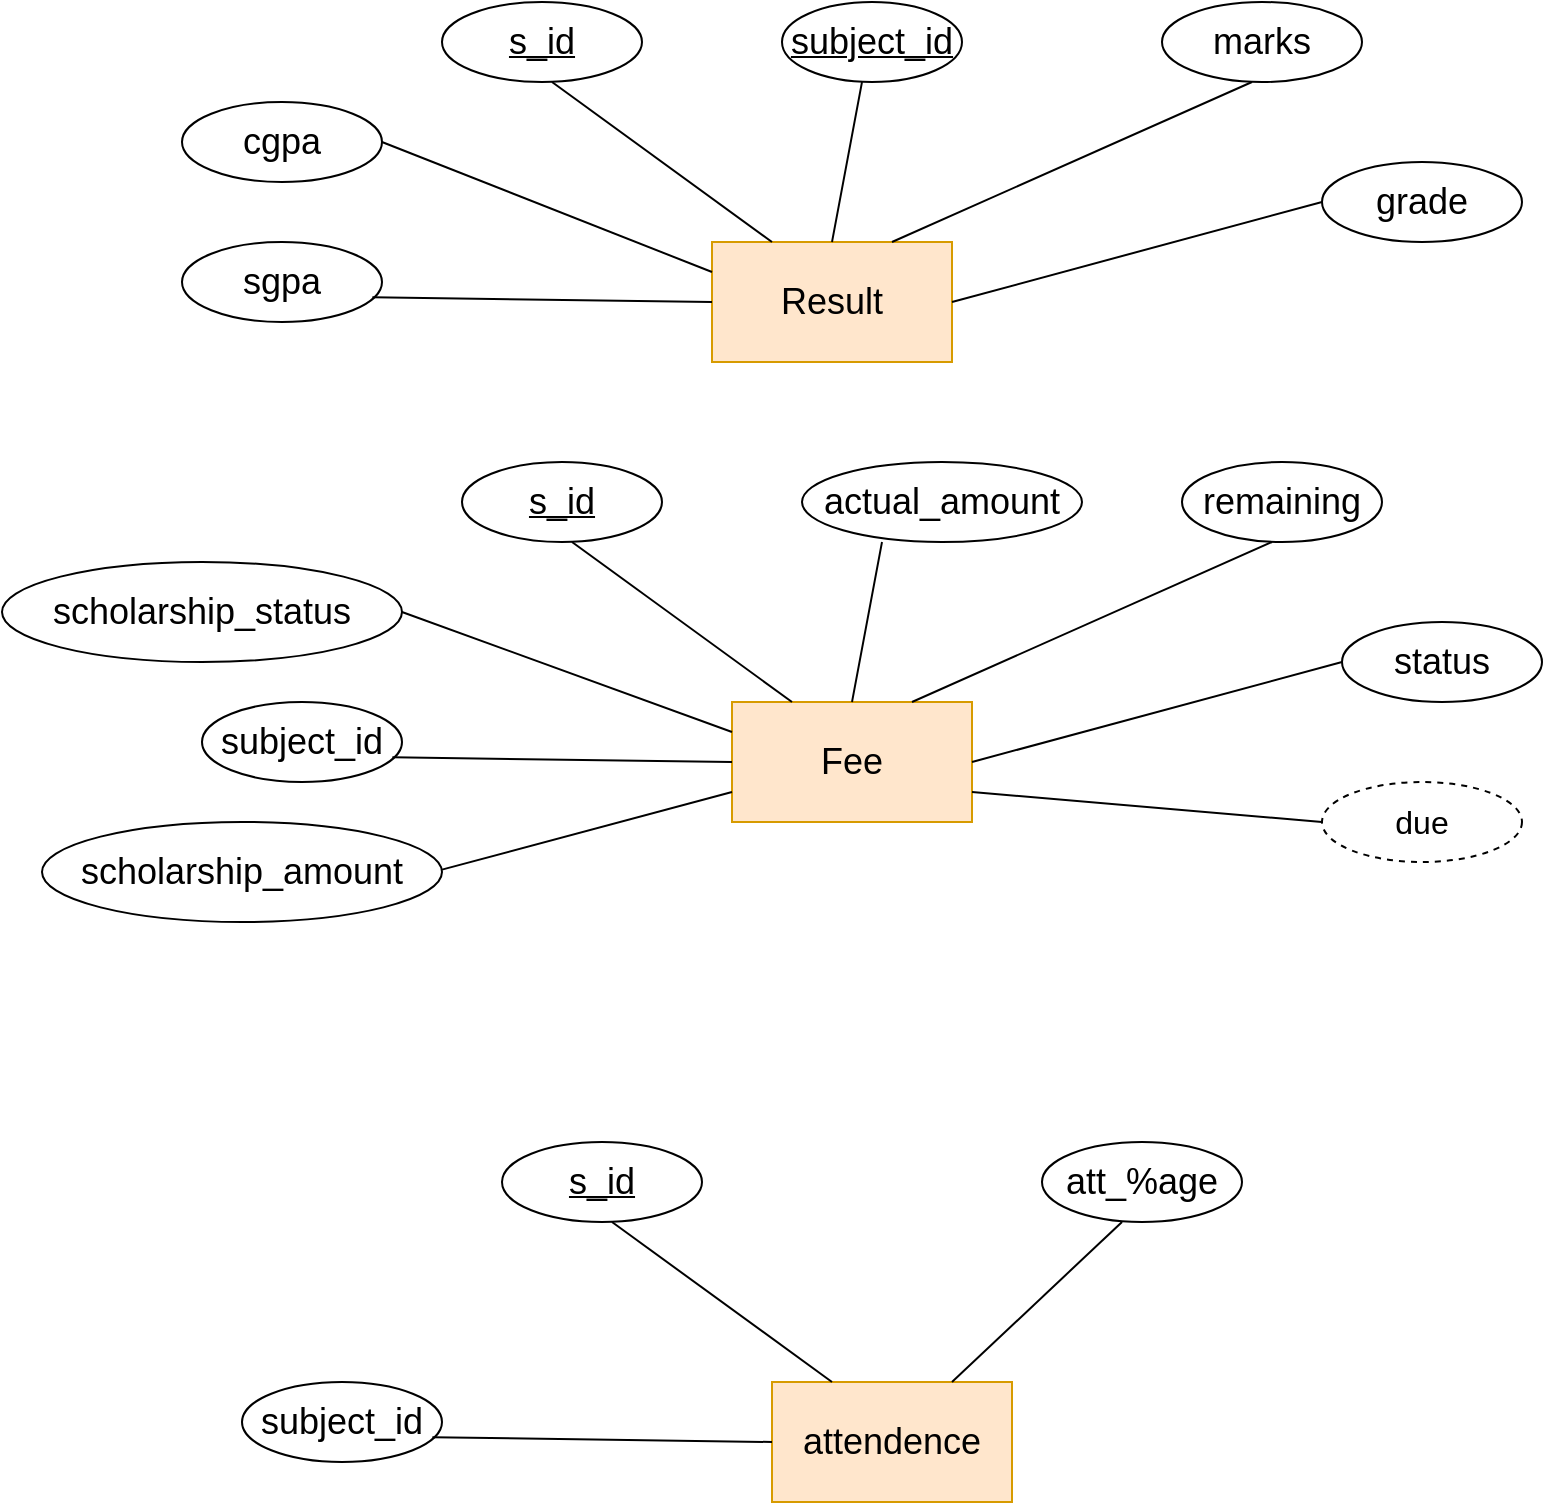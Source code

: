 <mxfile version="20.8.10" type="device"><diagram name="Page-1" id="h7PAKjnunvbmGsnf5CHY"><mxGraphModel dx="909" dy="1685" grid="1" gridSize="10" guides="1" tooltips="1" connect="1" arrows="1" fold="1" page="1" pageScale="1" pageWidth="850" pageHeight="1100" math="0" shadow="0"><root><mxCell id="0"/><mxCell id="1" parent="0"/><mxCell id="lDdAPmxaaNJlLz2Vmrcw-75" value="&lt;span style=&quot;font-size: 18px;&quot;&gt;Result&lt;/span&gt;" style="rounded=0;whiteSpace=wrap;html=1;fillColor=#ffe6cc;strokeColor=#d79b00;" vertex="1" parent="1"><mxGeometry x="385" y="-60" width="120" height="60" as="geometry"/></mxCell><mxCell id="lDdAPmxaaNJlLz2Vmrcw-79" value="&lt;u&gt;subject_id&lt;/u&gt;" style="ellipse;whiteSpace=wrap;html=1;align=center;fontSize=18;" vertex="1" parent="1"><mxGeometry x="420" y="-180" width="90" height="40" as="geometry"/></mxCell><mxCell id="lDdAPmxaaNJlLz2Vmrcw-80" value="marks" style="ellipse;whiteSpace=wrap;html=1;align=center;fontSize=18;" vertex="1" parent="1"><mxGeometry x="610" y="-180" width="100" height="40" as="geometry"/></mxCell><mxCell id="lDdAPmxaaNJlLz2Vmrcw-81" value="s_id" style="ellipse;whiteSpace=wrap;html=1;align=center;fontStyle=4;fontSize=18;" vertex="1" parent="1"><mxGeometry x="250" y="-180" width="100" height="40" as="geometry"/></mxCell><mxCell id="lDdAPmxaaNJlLz2Vmrcw-82" value="" style="endArrow=none;html=1;rounded=0;fontSize=18;entryX=0.25;entryY=0;entryDx=0;entryDy=0;exitX=0.5;exitY=1;exitDx=0;exitDy=0;" edge="1" parent="1" target="lDdAPmxaaNJlLz2Vmrcw-75"><mxGeometry relative="1" as="geometry"><mxPoint x="305" y="-140" as="sourcePoint"/><mxPoint x="305.32" y="-90" as="targetPoint"/></mxGeometry></mxCell><mxCell id="lDdAPmxaaNJlLz2Vmrcw-83" value="" style="endArrow=none;html=1;rounded=0;fontSize=18;entryX=0.5;entryY=0;entryDx=0;entryDy=0;exitX=0.5;exitY=1;exitDx=0;exitDy=0;" edge="1" parent="1" target="lDdAPmxaaNJlLz2Vmrcw-75"><mxGeometry relative="1" as="geometry"><mxPoint x="460" y="-140" as="sourcePoint"/><mxPoint x="570" y="-60" as="targetPoint"/></mxGeometry></mxCell><mxCell id="lDdAPmxaaNJlLz2Vmrcw-84" value="" style="endArrow=none;html=1;rounded=0;fontSize=18;entryX=0.75;entryY=0;entryDx=0;entryDy=0;exitX=0.5;exitY=1;exitDx=0;exitDy=0;" edge="1" parent="1" target="lDdAPmxaaNJlLz2Vmrcw-75"><mxGeometry relative="1" as="geometry"><mxPoint x="655" y="-140" as="sourcePoint"/><mxPoint x="640" y="-60" as="targetPoint"/></mxGeometry></mxCell><mxCell id="lDdAPmxaaNJlLz2Vmrcw-91" value="grade" style="ellipse;whiteSpace=wrap;html=1;align=center;fontSize=18;" vertex="1" parent="1"><mxGeometry x="690" y="-100" width="100" height="40" as="geometry"/></mxCell><mxCell id="lDdAPmxaaNJlLz2Vmrcw-92" value="" style="endArrow=none;html=1;rounded=0;fontSize=18;entryX=1;entryY=0.5;entryDx=0;entryDy=0;exitX=0.5;exitY=1;exitDx=0;exitDy=0;" edge="1" parent="1" target="lDdAPmxaaNJlLz2Vmrcw-75"><mxGeometry relative="1" as="geometry"><mxPoint x="690" y="-80" as="sourcePoint"/><mxPoint x="510" as="targetPoint"/></mxGeometry></mxCell><mxCell id="lDdAPmxaaNJlLz2Vmrcw-93" value="cgpa" style="ellipse;whiteSpace=wrap;html=1;align=center;fontSize=18;" vertex="1" parent="1"><mxGeometry x="120" y="-130" width="100" height="40" as="geometry"/></mxCell><mxCell id="lDdAPmxaaNJlLz2Vmrcw-94" value="sgpa" style="ellipse;whiteSpace=wrap;html=1;align=center;fontSize=18;" vertex="1" parent="1"><mxGeometry x="120" y="-60" width="100" height="40" as="geometry"/></mxCell><mxCell id="lDdAPmxaaNJlLz2Vmrcw-95" value="" style="endArrow=none;html=1;rounded=0;fontSize=18;entryX=0;entryY=0.25;entryDx=0;entryDy=0;exitX=0.5;exitY=1;exitDx=0;exitDy=0;" edge="1" parent="1" target="lDdAPmxaaNJlLz2Vmrcw-75"><mxGeometry relative="1" as="geometry"><mxPoint x="220" y="-110" as="sourcePoint"/><mxPoint x="330" y="-30" as="targetPoint"/></mxGeometry></mxCell><mxCell id="lDdAPmxaaNJlLz2Vmrcw-96" value="" style="endArrow=none;html=1;rounded=0;fontSize=18;entryX=0;entryY=0.5;entryDx=0;entryDy=0;exitX=0.952;exitY=0.691;exitDx=0;exitDy=0;exitPerimeter=0;" edge="1" parent="1" source="lDdAPmxaaNJlLz2Vmrcw-94" target="lDdAPmxaaNJlLz2Vmrcw-75"><mxGeometry relative="1" as="geometry"><mxPoint x="217.5" y="-40" as="sourcePoint"/><mxPoint x="382.5" y="25" as="targetPoint"/></mxGeometry></mxCell><mxCell id="lDdAPmxaaNJlLz2Vmrcw-97" value="&lt;span style=&quot;font-size: 18px;&quot;&gt;Fee&lt;/span&gt;" style="rounded=0;whiteSpace=wrap;html=1;fillColor=#ffe6cc;strokeColor=#d79b00;" vertex="1" parent="1"><mxGeometry x="395" y="170" width="120" height="60" as="geometry"/></mxCell><mxCell id="lDdAPmxaaNJlLz2Vmrcw-98" value="actual_amount" style="ellipse;whiteSpace=wrap;html=1;align=center;fontSize=18;" vertex="1" parent="1"><mxGeometry x="430" y="50" width="140" height="40" as="geometry"/></mxCell><mxCell id="lDdAPmxaaNJlLz2Vmrcw-99" value="remaining" style="ellipse;whiteSpace=wrap;html=1;align=center;fontSize=18;" vertex="1" parent="1"><mxGeometry x="620" y="50" width="100" height="40" as="geometry"/></mxCell><mxCell id="lDdAPmxaaNJlLz2Vmrcw-100" value="s_id" style="ellipse;whiteSpace=wrap;html=1;align=center;fontStyle=4;fontSize=18;" vertex="1" parent="1"><mxGeometry x="260" y="50" width="100" height="40" as="geometry"/></mxCell><mxCell id="lDdAPmxaaNJlLz2Vmrcw-101" value="" style="endArrow=none;html=1;rounded=0;fontSize=18;entryX=0.25;entryY=0;entryDx=0;entryDy=0;exitX=0.5;exitY=1;exitDx=0;exitDy=0;" edge="1" parent="1" target="lDdAPmxaaNJlLz2Vmrcw-97"><mxGeometry relative="1" as="geometry"><mxPoint x="315" y="90" as="sourcePoint"/><mxPoint x="315.32" y="140" as="targetPoint"/></mxGeometry></mxCell><mxCell id="lDdAPmxaaNJlLz2Vmrcw-102" value="" style="endArrow=none;html=1;rounded=0;fontSize=18;entryX=0.5;entryY=0;entryDx=0;entryDy=0;exitX=0.5;exitY=1;exitDx=0;exitDy=0;" edge="1" parent="1" target="lDdAPmxaaNJlLz2Vmrcw-97"><mxGeometry relative="1" as="geometry"><mxPoint x="470" y="90" as="sourcePoint"/><mxPoint x="580" y="170" as="targetPoint"/></mxGeometry></mxCell><mxCell id="lDdAPmxaaNJlLz2Vmrcw-103" value="" style="endArrow=none;html=1;rounded=0;fontSize=18;entryX=0.75;entryY=0;entryDx=0;entryDy=0;exitX=0.5;exitY=1;exitDx=0;exitDy=0;" edge="1" parent="1" target="lDdAPmxaaNJlLz2Vmrcw-97"><mxGeometry relative="1" as="geometry"><mxPoint x="665" y="90" as="sourcePoint"/><mxPoint x="650" y="170" as="targetPoint"/></mxGeometry></mxCell><mxCell id="lDdAPmxaaNJlLz2Vmrcw-104" value="status" style="ellipse;whiteSpace=wrap;html=1;align=center;fontSize=18;" vertex="1" parent="1"><mxGeometry x="700" y="130" width="100" height="40" as="geometry"/></mxCell><mxCell id="lDdAPmxaaNJlLz2Vmrcw-105" value="" style="endArrow=none;html=1;rounded=0;fontSize=18;entryX=1;entryY=0.5;entryDx=0;entryDy=0;exitX=0.5;exitY=1;exitDx=0;exitDy=0;" edge="1" parent="1" target="lDdAPmxaaNJlLz2Vmrcw-97"><mxGeometry relative="1" as="geometry"><mxPoint x="700" y="150" as="sourcePoint"/><mxPoint x="520" y="230" as="targetPoint"/></mxGeometry></mxCell><mxCell id="lDdAPmxaaNJlLz2Vmrcw-106" value="scholarship_status" style="ellipse;whiteSpace=wrap;html=1;align=center;fontSize=18;" vertex="1" parent="1"><mxGeometry x="30" y="100" width="200" height="50" as="geometry"/></mxCell><mxCell id="lDdAPmxaaNJlLz2Vmrcw-107" value="subject_id" style="ellipse;whiteSpace=wrap;html=1;align=center;fontSize=18;" vertex="1" parent="1"><mxGeometry x="130" y="170" width="100" height="40" as="geometry"/></mxCell><mxCell id="lDdAPmxaaNJlLz2Vmrcw-108" value="" style="endArrow=none;html=1;rounded=0;fontSize=18;entryX=0;entryY=0.25;entryDx=0;entryDy=0;exitX=1;exitY=0.5;exitDx=0;exitDy=0;" edge="1" parent="1" target="lDdAPmxaaNJlLz2Vmrcw-97" source="lDdAPmxaaNJlLz2Vmrcw-106"><mxGeometry relative="1" as="geometry"><mxPoint x="230" y="120" as="sourcePoint"/><mxPoint x="340" y="200" as="targetPoint"/></mxGeometry></mxCell><mxCell id="lDdAPmxaaNJlLz2Vmrcw-109" value="" style="endArrow=none;html=1;rounded=0;fontSize=18;entryX=0;entryY=0.5;entryDx=0;entryDy=0;exitX=0.952;exitY=0.691;exitDx=0;exitDy=0;exitPerimeter=0;" edge="1" parent="1" source="lDdAPmxaaNJlLz2Vmrcw-107" target="lDdAPmxaaNJlLz2Vmrcw-97"><mxGeometry relative="1" as="geometry"><mxPoint x="227.5" y="190" as="sourcePoint"/><mxPoint x="392.5" y="255" as="targetPoint"/></mxGeometry></mxCell><mxCell id="lDdAPmxaaNJlLz2Vmrcw-110" value="&lt;font size=&quot;3&quot;&gt;due&lt;/font&gt;" style="ellipse;whiteSpace=wrap;html=1;align=center;dashed=1;" vertex="1" parent="1"><mxGeometry x="690" y="210" width="100" height="40" as="geometry"/></mxCell><mxCell id="lDdAPmxaaNJlLz2Vmrcw-111" value="" style="endArrow=none;html=1;rounded=0;fontSize=18;entryX=1;entryY=0.75;entryDx=0;entryDy=0;exitX=0.5;exitY=1;exitDx=0;exitDy=0;" edge="1" parent="1" target="lDdAPmxaaNJlLz2Vmrcw-97"><mxGeometry relative="1" as="geometry"><mxPoint x="690" y="230" as="sourcePoint"/><mxPoint x="505" y="280" as="targetPoint"/></mxGeometry></mxCell><mxCell id="lDdAPmxaaNJlLz2Vmrcw-112" value="scholarship_amount" style="ellipse;whiteSpace=wrap;html=1;align=center;fontSize=18;" vertex="1" parent="1"><mxGeometry x="50" y="230" width="200" height="50" as="geometry"/></mxCell><mxCell id="lDdAPmxaaNJlLz2Vmrcw-113" value="" style="endArrow=none;html=1;rounded=0;fontSize=18;entryX=0;entryY=0.75;entryDx=0;entryDy=0;exitX=0.952;exitY=0.691;exitDx=0;exitDy=0;exitPerimeter=0;" edge="1" parent="1" target="lDdAPmxaaNJlLz2Vmrcw-97"><mxGeometry relative="1" as="geometry"><mxPoint x="250.0" y="253.82" as="sourcePoint"/><mxPoint x="419.8" y="256.18" as="targetPoint"/></mxGeometry></mxCell><mxCell id="lDdAPmxaaNJlLz2Vmrcw-114" value="&lt;span style=&quot;font-size: 18px;&quot;&gt;attendence&lt;/span&gt;" style="rounded=0;whiteSpace=wrap;html=1;fillColor=#ffe6cc;strokeColor=#d79b00;" vertex="1" parent="1"><mxGeometry x="415" y="510" width="120" height="60" as="geometry"/></mxCell><mxCell id="lDdAPmxaaNJlLz2Vmrcw-117" value="s_id" style="ellipse;whiteSpace=wrap;html=1;align=center;fontStyle=4;fontSize=18;" vertex="1" parent="1"><mxGeometry x="280" y="390" width="100" height="40" as="geometry"/></mxCell><mxCell id="lDdAPmxaaNJlLz2Vmrcw-118" value="" style="endArrow=none;html=1;rounded=0;fontSize=18;entryX=0.25;entryY=0;entryDx=0;entryDy=0;exitX=0.5;exitY=1;exitDx=0;exitDy=0;" edge="1" parent="1" target="lDdAPmxaaNJlLz2Vmrcw-114"><mxGeometry relative="1" as="geometry"><mxPoint x="335" y="430" as="sourcePoint"/><mxPoint x="335.32" y="480" as="targetPoint"/></mxGeometry></mxCell><mxCell id="lDdAPmxaaNJlLz2Vmrcw-124" value="subject_id" style="ellipse;whiteSpace=wrap;html=1;align=center;fontSize=18;" vertex="1" parent="1"><mxGeometry x="150" y="510" width="100" height="40" as="geometry"/></mxCell><mxCell id="lDdAPmxaaNJlLz2Vmrcw-126" value="" style="endArrow=none;html=1;rounded=0;fontSize=18;entryX=0;entryY=0.5;entryDx=0;entryDy=0;exitX=0.952;exitY=0.691;exitDx=0;exitDy=0;exitPerimeter=0;" edge="1" parent="1" source="lDdAPmxaaNJlLz2Vmrcw-124" target="lDdAPmxaaNJlLz2Vmrcw-114"><mxGeometry relative="1" as="geometry"><mxPoint x="247.5" y="530" as="sourcePoint"/><mxPoint x="412.5" y="595" as="targetPoint"/></mxGeometry></mxCell><mxCell id="lDdAPmxaaNJlLz2Vmrcw-131" value="att_%age" style="ellipse;whiteSpace=wrap;html=1;align=center;fontSize=18;" vertex="1" parent="1"><mxGeometry x="550" y="390" width="100" height="40" as="geometry"/></mxCell><mxCell id="lDdAPmxaaNJlLz2Vmrcw-132" value="" style="endArrow=none;html=1;rounded=0;fontSize=18;entryX=0.75;entryY=0;entryDx=0;entryDy=0;exitX=0.5;exitY=1;exitDx=0;exitDy=0;" edge="1" parent="1" target="lDdAPmxaaNJlLz2Vmrcw-114"><mxGeometry relative="1" as="geometry"><mxPoint x="590" y="430" as="sourcePoint"/><mxPoint x="700" y="510" as="targetPoint"/></mxGeometry></mxCell></root></mxGraphModel></diagram></mxfile>